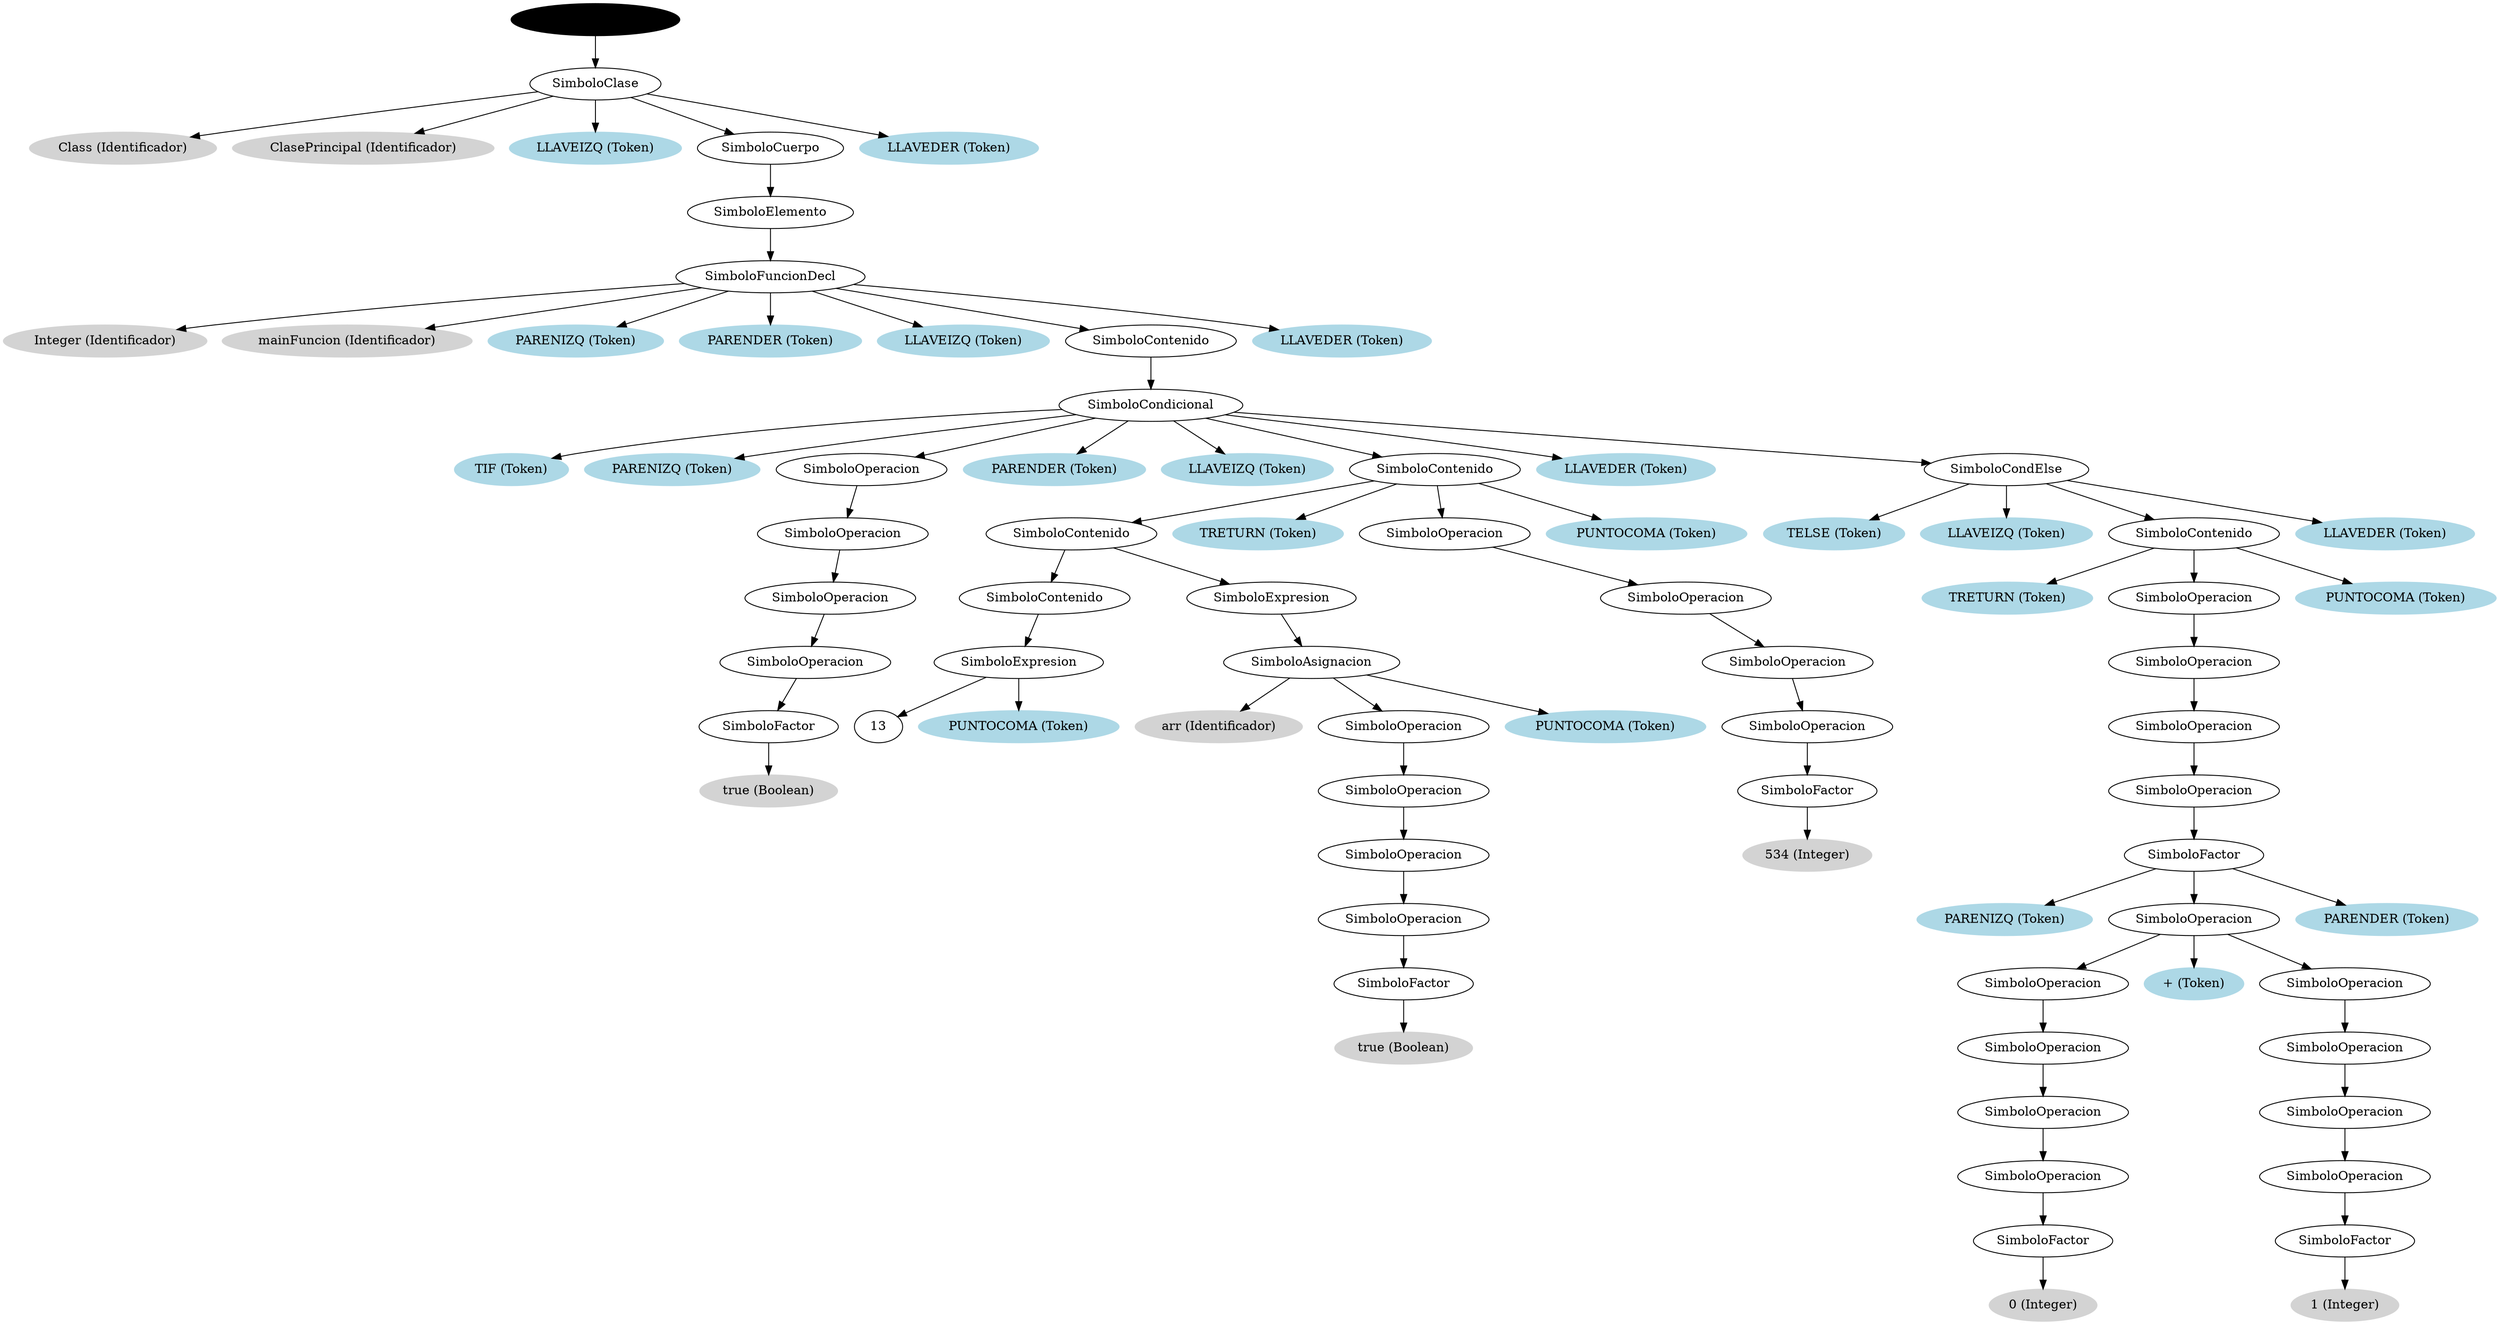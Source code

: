 digraph G {

55 -> 54
54 -> 64
64 [color=lightgrey,style=filled,label="Class (Identificador)"]
54 -> 65
65 [color=lightgrey,style=filled,label="ClasePrincipal (Identificador)"]
54 -> 66
66 [color=lightblue,style=filled,label="LLAVEIZQ (Token)"]
54 -> 53
53 -> 52
52 -> 51
51 -> 80
80 [color=lightgrey,style=filled,label="Integer (Identificador)"]
51 -> 81
81 [color=lightgrey,style=filled,label="mainFuncion (Identificador)"]
51 -> 82
82 [color=lightblue,style=filled,label="PARENIZQ (Token)"]
51 -> 83
83 [color=lightblue,style=filled,label="PARENDER (Token)"]
51 -> 84
84 [color=lightblue,style=filled,label="LLAVEIZQ (Token)"]
51 -> 50
50 -> 49
49 -> 96
96 [color=lightblue,style=filled,label="TIF (Token)"]
49 -> 97
97 [color=lightblue,style=filled,label="PARENIZQ (Token)"]
49 -> 10
10 -> 9
9 -> 8
8 -> 7
7 -> 6
6 -> 103
103 [color=lightgrey,style=filled,label="true (Boolean)"]
6 [label="SimboloFactor"]
7 [label="SimboloOperacion"]
8 [label="SimboloOperacion"]
9 [label="SimboloOperacion"]
10 [label="SimboloOperacion"]
49 -> 98
98 [color=lightblue,style=filled,label="PARENDER (Token)"]
49 -> 99
99 [color=lightblue,style=filled,label="LLAVEIZQ (Token)"]
49 -> 30
30 -> 24
24 -> 15
15 -> 14
14 -> 13
14 -> 112
112 [color=lightblue,style=filled,label="PUNTOCOMA (Token)"]
14 [label="SimboloExpresion"]
15 [label="SimboloContenido"]
24 -> 23
23 -> 22
22 -> 117
117 [color=lightgrey,style=filled,label="arr (Identificador)"]
22 -> 21
21 -> 20
20 -> 19
19 -> 18
18 -> 17
17 -> 121
121 [color=lightgrey,style=filled,label="true (Boolean)"]
17 [label="SimboloFactor"]
18 [label="SimboloOperacion"]
19 [label="SimboloOperacion"]
20 [label="SimboloOperacion"]
21 [label="SimboloOperacion"]
22 -> 118
118 [color=lightblue,style=filled,label="PUNTOCOMA (Token)"]
22 [label="SimboloAsignacion"]
23 [label="SimboloExpresion"]
24 [label="SimboloContenido"]
30 -> 108
108 [color=lightblue,style=filled,label="TRETURN (Token)"]
30 -> 29
29 -> 28
28 -> 27
27 -> 26
26 -> 25
25 -> 124
124 [color=lightgrey,style=filled,label="534 (Integer)"]
25 [label="SimboloFactor"]
26 [label="SimboloOperacion"]
27 [label="SimboloOperacion"]
28 [label="SimboloOperacion"]
29 [label="SimboloOperacion"]
30 -> 109
109 [color=lightblue,style=filled,label="PUNTOCOMA (Token)"]
30 [label="SimboloContenido"]
49 -> 100
100 [color=lightblue,style=filled,label="LLAVEDER (Token)"]
49 -> 48
48 -> 131
131 [color=lightblue,style=filled,label="TELSE (Token)"]
48 -> 132
132 [color=lightblue,style=filled,label="LLAVEIZQ (Token)"]
48 -> 47
47 -> 138
138 [color=lightblue,style=filled,label="TRETURN (Token)"]
47 -> 46
46 -> 45
45 -> 44
44 -> 43
43 -> 42
42 -> 144
144 [color=lightblue,style=filled,label="PARENIZQ (Token)"]
42 -> 41
41 -> 35
35 -> 34
34 -> 33
33 -> 32
32 -> 31
31 -> 151
151 [color=lightgrey,style=filled,label="0 (Integer)"]
31 [label="SimboloFactor"]
32 [label="SimboloOperacion"]
33 [label="SimboloOperacion"]
34 [label="SimboloOperacion"]
35 [label="SimboloOperacion"]
41 -> 148
148 [color=lightblue,style=filled,label="+ (Token)"]
41 -> 40
40 -> 39
39 -> 38
38 -> 37
37 -> 36
36 -> 154
154 [color=lightgrey,style=filled,label="1 (Integer)"]
36 [label="SimboloFactor"]
37 [label="SimboloOperacion"]
38 [label="SimboloOperacion"]
39 [label="SimboloOperacion"]
40 [label="SimboloOperacion"]
41 [label="SimboloOperacion"]
42 -> 145
145 [color=lightblue,style=filled,label="PARENDER (Token)"]
42 [label="SimboloFactor"]
43 [label="SimboloOperacion"]
44 [label="SimboloOperacion"]
45 [label="SimboloOperacion"]
46 [label="SimboloOperacion"]
47 -> 139
139 [color=lightblue,style=filled,label="PUNTOCOMA (Token)"]
47 [label="SimboloContenido"]
48 -> 133
133 [color=lightblue,style=filled,label="LLAVEDER (Token)"]
48 [label="SimboloCondElse"]
49 [label="SimboloCondicional"]
50 [label="SimboloContenido"]
51 -> 85
85 [color=lightblue,style=filled,label="LLAVEDER (Token)"]
51 [label="SimboloFuncionDecl"]
52 [label="SimboloElemento"]
53 [label="SimboloCuerpo"]
54 -> 67
67 [color=lightblue,style=filled,label="LLAVEDER (Token)"]
54 [label="SimboloClase"]
55 [color=black,style=filled,label="SimboloPrograma"]

}

